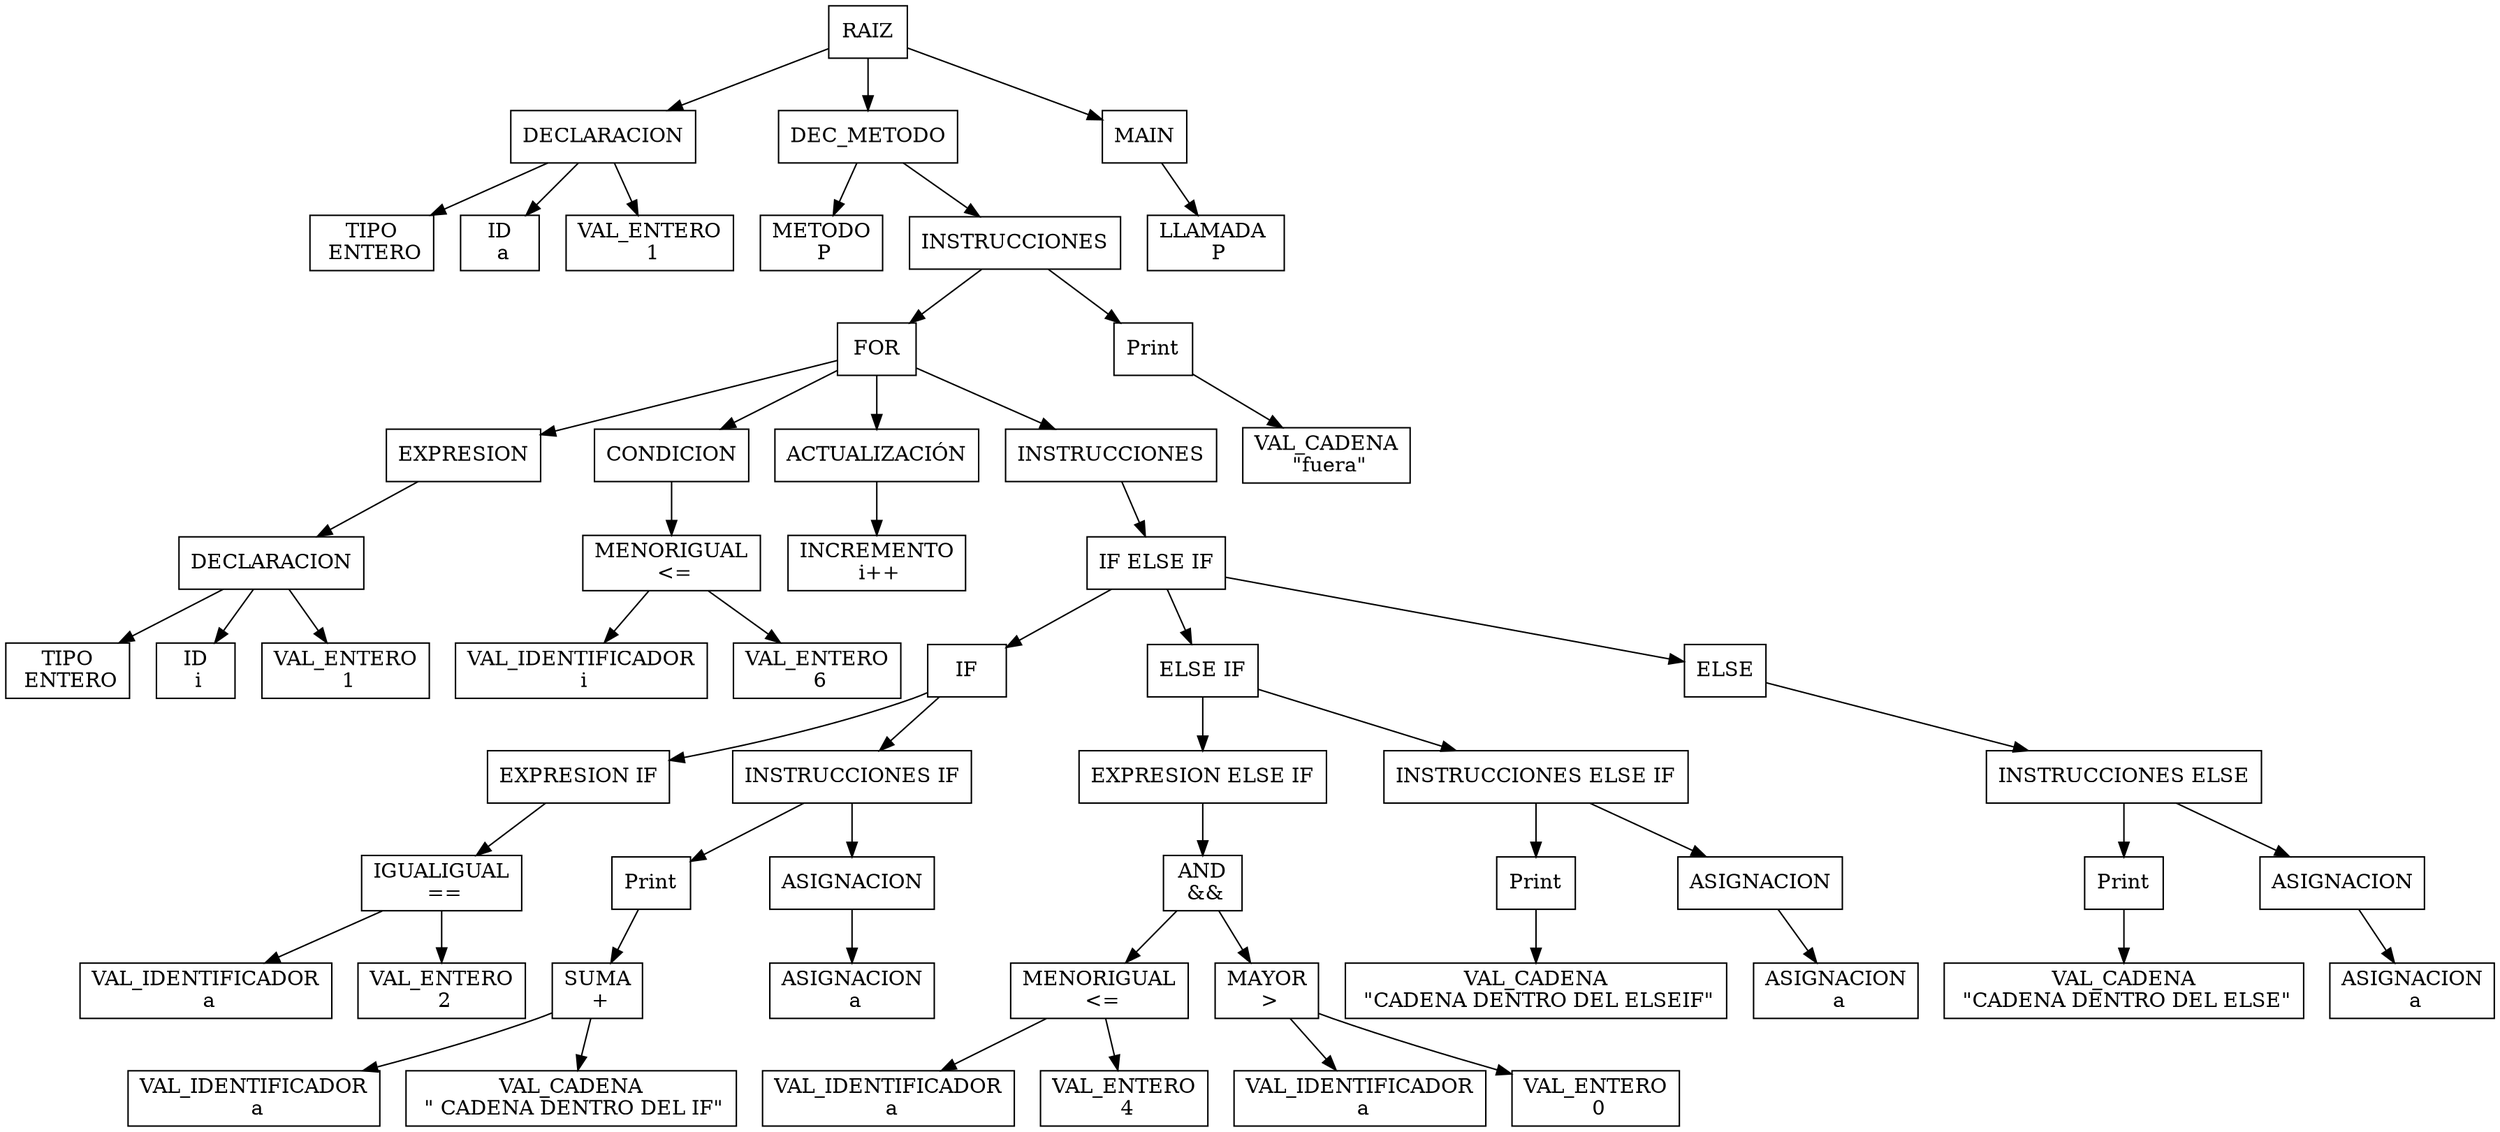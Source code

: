 digraph G {
node [shape="box"]Nodo0[label="RAIZ"];
Nodo1[label="DECLARACION"];
Nodo0->Nodo1;
Nodo2[label="TIPO
 ENTERO"];
Nodo1->Nodo2;
Nodo3[label="ID
 a"];
Nodo1->Nodo3;
Nodo4[label="VAL_ENTERO
 1"];
Nodo1->Nodo4;
Nodo5[label="DEC_METODO"];
Nodo0->Nodo5;
Nodo6[label="METODO
 P"];
Nodo5->Nodo6;
Nodo7[label="INSTRUCCIONES"];
Nodo5->Nodo7;
Nodo8[label="FOR"];
Nodo7->Nodo8;
Nodo9[label="EXPRESION"];
Nodo8->Nodo9;
Nodo10[label="DECLARACION"];
Nodo9->Nodo10;
Nodo11[label="TIPO
 ENTERO"];
Nodo10->Nodo11;
Nodo12[label="ID
 i"];
Nodo10->Nodo12;
Nodo13[label="VAL_ENTERO
 1"];
Nodo10->Nodo13;
Nodo14[label="CONDICION"];
Nodo8->Nodo14;
Nodo15[label="MENORIGUAL
 <="];
Nodo14->Nodo15;
Nodo16[label="VAL_IDENTIFICADOR
 i"];
Nodo15->Nodo16;
Nodo17[label="VAL_ENTERO
 6"];
Nodo15->Nodo17;
Nodo18[label="ACTUALIZACIÓN"];
Nodo8->Nodo18;
Nodo19[label="INCREMENTO
 i++"];
Nodo18->Nodo19;
Nodo20[label="INSTRUCCIONES"];
Nodo8->Nodo20;
Nodo21[label="IF ELSE IF"];
Nodo20->Nodo21;
Nodo22[label="IF"];
Nodo21->Nodo22;
Nodo23[label="EXPRESION IF"];
Nodo22->Nodo23;
Nodo24[label="IGUALIGUAL
 =="];
Nodo23->Nodo24;
Nodo25[label="VAL_IDENTIFICADOR
 a"];
Nodo24->Nodo25;
Nodo26[label="VAL_ENTERO
 2"];
Nodo24->Nodo26;
Nodo27[label="INSTRUCCIONES IF"];
Nodo22->Nodo27;
Nodo28[label="Print"];
Nodo27->Nodo28;
Nodo29[label="SUMA
 +"];
Nodo28->Nodo29;
Nodo30[label="VAL_IDENTIFICADOR
 a"];
Nodo29->Nodo30;
Nodo31[label="VAL_CADENA
 \" CADENA DENTRO DEL IF\""];
Nodo29->Nodo31;
Nodo32[label="ASIGNACION"];
Nodo27->Nodo32;
Nodo33[label="ASIGNACION
 a"];
Nodo32->Nodo33;
Nodo34[label="ELSE IF"];
Nodo21->Nodo34;
Nodo35[label="EXPRESION ELSE IF"];
Nodo34->Nodo35;
Nodo36[label="AND
 &&"];
Nodo35->Nodo36;
Nodo37[label="MENORIGUAL
 <="];
Nodo36->Nodo37;
Nodo38[label="VAL_IDENTIFICADOR
 a"];
Nodo37->Nodo38;
Nodo39[label="VAL_ENTERO
 4"];
Nodo37->Nodo39;
Nodo40[label="MAYOR
 >"];
Nodo36->Nodo40;
Nodo41[label="VAL_IDENTIFICADOR
 a"];
Nodo40->Nodo41;
Nodo42[label="VAL_ENTERO
 0"];
Nodo40->Nodo42;
Nodo43[label="INSTRUCCIONES ELSE IF"];
Nodo34->Nodo43;
Nodo44[label="Print"];
Nodo43->Nodo44;
Nodo45[label="VAL_CADENA
 \"CADENA DENTRO DEL ELSEIF\""];
Nodo44->Nodo45;
Nodo46[label="ASIGNACION"];
Nodo43->Nodo46;
Nodo47[label="ASIGNACION
 a"];
Nodo46->Nodo47;
Nodo48[label="ELSE"];
Nodo21->Nodo48;
Nodo49[label="INSTRUCCIONES ELSE"];
Nodo48->Nodo49;
Nodo50[label="Print"];
Nodo49->Nodo50;
Nodo51[label="VAL_CADENA
 \"CADENA DENTRO DEL ELSE\""];
Nodo50->Nodo51;
Nodo52[label="ASIGNACION"];
Nodo49->Nodo52;
Nodo53[label="ASIGNACION
 a"];
Nodo52->Nodo53;
Nodo54[label="Print"];
Nodo7->Nodo54;
Nodo55[label="VAL_CADENA
 \"fuera\""];
Nodo54->Nodo55;
Nodo56[label="MAIN"];
Nodo0->Nodo56;
Nodo57[label="LLAMADA 
 P"];
Nodo56->Nodo57;
}